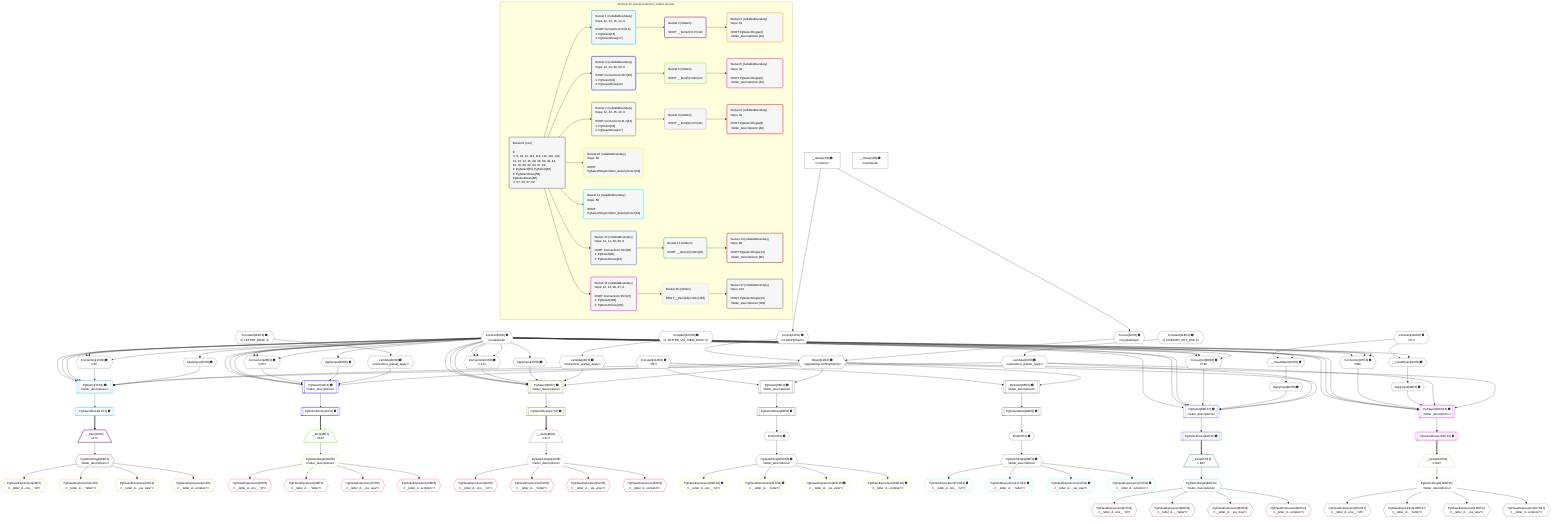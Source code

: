 %%{init: {'themeVariables': { 'fontSize': '12px'}}}%%
graph TD
    classDef path fill:#eee,stroke:#000,color:#000
    classDef plan fill:#fff,stroke-width:1px,color:#000
    classDef itemplan fill:#fff,stroke-width:2px,color:#000
    classDef unbatchedplan fill:#dff,stroke-width:1px,color:#000
    classDef sideeffectplan fill:#fcc,stroke-width:2px,color:#000
    classDef bucket fill:#f6f6f6,color:#000,stroke-width:2px,text-align:left


    %% plan dependencies
    Connection13{{"Connection[13∈0] ➊<br />ᐸ9ᐳ"}}:::plan
    Constant6{{"Constant[6∈0] ➊<br />ᐸundefinedᐳ"}}:::plan
    Constant6 & Constant6 & Constant6 --> Connection13
    Connection28{{"Connection[28∈0] ➊<br />ᐸ26ᐳ"}}:::plan
    Constant6 & Constant6 & Constant6 --> Connection28
    Connection43{{"Connection[43∈0] ➊<br />ᐸ41ᐳ"}}:::plan
    Constant6 & Constant6 & Constant6 --> Connection43
    Connection80{{"Connection[80∈0] ➊<br />ᐸ78ᐳ"}}:::plan
    Constant6 & Constant6 & Constant6 --> Connection80
    Connection97{{"Connection[97∈0] ➊<br />ᐸ95ᐳ"}}:::plan
    Constant6 & Constant6 & Constant6 --> Connection97
    Object12{{"Object[12∈0] ➊<br />ᐸ{pgSettings,withPgClient}ᐳ"}}:::plan
    Access10{{"Access[10∈0] ➊<br />ᐸ2.pgSettingsᐳ"}}:::plan
    Access11{{"Access[11∈0] ➊<br />ᐸ2.withPgClientᐳ"}}:::plan
    Access10 & Access11 --> Object12
    PgSelect55[["PgSelect[55∈0] ➊<br />ᐸletter_descriptionsᐳ"]]:::plan
    Constant114{{"Constant[114∈0] ➊<br />ᐸ'B'ᐳ"}}:::plan
    Object12 & Constant114 --> PgSelect55
    PgSelect65[["PgSelect[65∈0] ➊<br />ᐸletter_descriptionsᐳ"]]:::plan
    Object12 & Constant114 --> PgSelect65
    __InputObject76{{"__InputObject[76∈0] ➊"}}:::plan
    Constant116{{"Constant[116∈0] ➊<br />ᐸ'C'ᐳ"}}:::plan
    Constant6 & Constant116 --> __InputObject76
    __InputObject93{{"__InputObject[93∈0] ➊"}}:::plan
    Constant6 & Constant116 --> __InputObject93
    __Value2["__Value[2∈0] ➊<br />ᐸcontextᐳ"]:::plan
    __Value2 --> Access10
    __Value2 --> Access11
    Lambda14{{"Lambda[14∈0] ➊<br />ᐸextractList_grafast_applyᐳ"}}:::plan
    Constant118{{"Constant[118∈0] ➊<br />ᐸ[ 'PRIMARY_KEY_ASC' ]ᐳ"}}:::plan
    Constant118 --> Lambda14
    ApplyInput15{{"ApplyInput[15∈0] ➊"}}:::plan
    Constant6 --> ApplyInput15
    Lambda29{{"Lambda[29∈0] ➊<br />ᐸextractList_grafast_applyᐳ"}}:::plan
    Constant119{{"Constant[119∈0] ➊<br />ᐸ[ 'LETTER_DESC' ]ᐳ"}}:::plan
    Constant119 --> Lambda29
    ApplyInput30{{"ApplyInput[30∈0] ➊"}}:::plan
    Constant6 --> ApplyInput30
    Lambda44{{"Lambda[44∈0] ➊<br />ᐸextractList_grafast_applyᐳ"}}:::plan
    Constant120{{"Constant[120∈0] ➊<br />ᐸ[ 'LETTER_VIA_VIEW_DESC' ]ᐳ"}}:::plan
    Constant120 --> Lambda44
    ApplyInput45{{"ApplyInput[45∈0] ➊"}}:::plan
    Constant6 --> ApplyInput45
    First57{{"First[57∈0] ➊"}}:::plan
    PgSelectRows58[["PgSelectRows[58∈0] ➊"]]:::plan
    PgSelectRows58 --> First57
    PgSelect55 --> PgSelectRows58
    PgSelectSingle59{{"PgSelectSingle[59∈0] ➊<br />ᐸletter_descriptionsᐳ"}}:::plan
    First57 --> PgSelectSingle59
    First67{{"First[67∈0] ➊"}}:::plan
    PgSelectRows68[["PgSelectRows[68∈0] ➊"]]:::plan
    PgSelectRows68 --> First67
    PgSelect65 --> PgSelectRows68
    PgSelectSingle69{{"PgSelectSingle[69∈0] ➊<br />ᐸletter_descriptionsᐳ"}}:::plan
    First67 --> PgSelectSingle69
    ApplyInput82{{"ApplyInput[82∈0] ➊"}}:::plan
    __InputObject76 --> ApplyInput82
    ApplyInput99{{"ApplyInput[99∈0] ➊"}}:::plan
    __InputObject93 --> ApplyInput99
    __Value4["__Value[4∈0] ➊<br />ᐸrootValueᐳ"]:::plan
    PgSelect16[["PgSelect[16∈1] ➊<br />ᐸletter_descriptionsᐳ"]]:::plan
    Object12 & Lambda14 & ApplyInput15 & Connection13 & Constant6 & Constant6 & Constant6 --> PgSelect16
    PgSelectRows17[["PgSelectRows[17∈1] ➊"]]:::plan
    PgSelect16 --> PgSelectRows17
    __Item18[/"__Item[18∈2]<br />ᐸ17ᐳ"\]:::itemplan
    PgSelectRows17 ==> __Item18
    PgSelectSingle19{{"PgSelectSingle[19∈2]<br />ᐸletter_descriptionsᐳ"}}:::plan
    __Item18 --> PgSelectSingle19
    PgClassExpression20{{"PgClassExpression[20∈3]<br />ᐸ__letter_d...ons__.”id”ᐳ"}}:::plan
    PgSelectSingle19 --> PgClassExpression20
    PgClassExpression21{{"PgClassExpression[21∈3]<br />ᐸ__letter_d..._.”letter”ᐳ"}}:::plan
    PgSelectSingle19 --> PgClassExpression21
    PgClassExpression22{{"PgClassExpression[22∈3]<br />ᐸ__letter_d..._via_view”ᐳ"}}:::plan
    PgSelectSingle19 --> PgClassExpression22
    PgClassExpression23{{"PgClassExpression[23∈3]<br />ᐸ__letter_d...scription”ᐳ"}}:::plan
    PgSelectSingle19 --> PgClassExpression23
    PgSelect31[["PgSelect[31∈4] ➊<br />ᐸletter_descriptionsᐳ"]]:::plan
    Object12 & Lambda29 & ApplyInput30 & Connection28 & Constant6 & Constant6 & Constant6 --> PgSelect31
    PgSelectRows32[["PgSelectRows[32∈4] ➊"]]:::plan
    PgSelect31 --> PgSelectRows32
    __Item33[/"__Item[33∈5]<br />ᐸ32ᐳ"\]:::itemplan
    PgSelectRows32 ==> __Item33
    PgSelectSingle34{{"PgSelectSingle[34∈5]<br />ᐸletter_descriptionsᐳ"}}:::plan
    __Item33 --> PgSelectSingle34
    PgClassExpression35{{"PgClassExpression[35∈6]<br />ᐸ__letter_d...ons__.”id”ᐳ"}}:::plan
    PgSelectSingle34 --> PgClassExpression35
    PgClassExpression36{{"PgClassExpression[36∈6]<br />ᐸ__letter_d..._.”letter”ᐳ"}}:::plan
    PgSelectSingle34 --> PgClassExpression36
    PgClassExpression37{{"PgClassExpression[37∈6]<br />ᐸ__letter_d..._via_view”ᐳ"}}:::plan
    PgSelectSingle34 --> PgClassExpression37
    PgClassExpression38{{"PgClassExpression[38∈6]<br />ᐸ__letter_d...scription”ᐳ"}}:::plan
    PgSelectSingle34 --> PgClassExpression38
    PgSelect46[["PgSelect[46∈7] ➊<br />ᐸletter_descriptionsᐳ"]]:::plan
    Object12 & Lambda44 & ApplyInput45 & Connection43 & Constant6 & Constant6 & Constant6 --> PgSelect46
    PgSelectRows47[["PgSelectRows[47∈7] ➊"]]:::plan
    PgSelect46 --> PgSelectRows47
    __Item48[/"__Item[48∈8]<br />ᐸ47ᐳ"\]:::itemplan
    PgSelectRows47 ==> __Item48
    PgSelectSingle49{{"PgSelectSingle[49∈8]<br />ᐸletter_descriptionsᐳ"}}:::plan
    __Item48 --> PgSelectSingle49
    PgClassExpression50{{"PgClassExpression[50∈9]<br />ᐸ__letter_d...ons__.”id”ᐳ"}}:::plan
    PgSelectSingle49 --> PgClassExpression50
    PgClassExpression51{{"PgClassExpression[51∈9]<br />ᐸ__letter_d..._.”letter”ᐳ"}}:::plan
    PgSelectSingle49 --> PgClassExpression51
    PgClassExpression52{{"PgClassExpression[52∈9]<br />ᐸ__letter_d..._via_view”ᐳ"}}:::plan
    PgSelectSingle49 --> PgClassExpression52
    PgClassExpression53{{"PgClassExpression[53∈9]<br />ᐸ__letter_d...scription”ᐳ"}}:::plan
    PgSelectSingle49 --> PgClassExpression53
    PgClassExpression60{{"PgClassExpression[60∈10] ➊<br />ᐸ__letter_d...ons__.”id”ᐳ"}}:::plan
    PgSelectSingle59 --> PgClassExpression60
    PgClassExpression61{{"PgClassExpression[61∈10] ➊<br />ᐸ__letter_d..._.”letter”ᐳ"}}:::plan
    PgSelectSingle59 --> PgClassExpression61
    PgClassExpression62{{"PgClassExpression[62∈10] ➊<br />ᐸ__letter_d..._via_view”ᐳ"}}:::plan
    PgSelectSingle59 --> PgClassExpression62
    PgClassExpression63{{"PgClassExpression[63∈10] ➊<br />ᐸ__letter_d...scription”ᐳ"}}:::plan
    PgSelectSingle59 --> PgClassExpression63
    PgClassExpression70{{"PgClassExpression[70∈11] ➊<br />ᐸ__letter_d...ons__.”id”ᐳ"}}:::plan
    PgSelectSingle69 --> PgClassExpression70
    PgClassExpression71{{"PgClassExpression[71∈11] ➊<br />ᐸ__letter_d..._.”letter”ᐳ"}}:::plan
    PgSelectSingle69 --> PgClassExpression71
    PgClassExpression72{{"PgClassExpression[72∈11] ➊<br />ᐸ__letter_d..._via_view”ᐳ"}}:::plan
    PgSelectSingle69 --> PgClassExpression72
    PgClassExpression73{{"PgClassExpression[73∈11] ➊<br />ᐸ__letter_d...scription”ᐳ"}}:::plan
    PgSelectSingle69 --> PgClassExpression73
    PgSelect83[["PgSelect[83∈12] ➊<br />ᐸletter_descriptionsᐳ"]]:::plan
    Object12 & Lambda14 & ApplyInput82 & Connection80 & Constant6 & Constant6 & Constant6 --> PgSelect83
    PgSelectRows84[["PgSelectRows[84∈12] ➊"]]:::plan
    PgSelect83 --> PgSelectRows84
    __Item85[/"__Item[85∈13]<br />ᐸ84ᐳ"\]:::itemplan
    PgSelectRows84 ==> __Item85
    PgSelectSingle86{{"PgSelectSingle[86∈13]<br />ᐸletter_descriptionsᐳ"}}:::plan
    __Item85 --> PgSelectSingle86
    PgClassExpression87{{"PgClassExpression[87∈14]<br />ᐸ__letter_d...ons__.”id”ᐳ"}}:::plan
    PgSelectSingle86 --> PgClassExpression87
    PgClassExpression88{{"PgClassExpression[88∈14]<br />ᐸ__letter_d..._.”letter”ᐳ"}}:::plan
    PgSelectSingle86 --> PgClassExpression88
    PgClassExpression89{{"PgClassExpression[89∈14]<br />ᐸ__letter_d..._via_view”ᐳ"}}:::plan
    PgSelectSingle86 --> PgClassExpression89
    PgClassExpression90{{"PgClassExpression[90∈14]<br />ᐸ__letter_d...scription”ᐳ"}}:::plan
    PgSelectSingle86 --> PgClassExpression90
    PgSelect100[["PgSelect[100∈15] ➊<br />ᐸletter_descriptionsᐳ"]]:::plan
    Object12 & Lambda14 & ApplyInput99 & Connection97 & Constant6 & Constant6 & Constant6 --> PgSelect100
    PgSelectRows101[["PgSelectRows[101∈15] ➊"]]:::plan
    PgSelect100 --> PgSelectRows101
    __Item102[/"__Item[102∈16]<br />ᐸ101ᐳ"\]:::itemplan
    PgSelectRows101 ==> __Item102
    PgSelectSingle103{{"PgSelectSingle[103∈16]<br />ᐸletter_descriptionsᐳ"}}:::plan
    __Item102 --> PgSelectSingle103
    PgClassExpression104{{"PgClassExpression[104∈17]<br />ᐸ__letter_d...ons__.”id”ᐳ"}}:::plan
    PgSelectSingle103 --> PgClassExpression104
    PgClassExpression105{{"PgClassExpression[105∈17]<br />ᐸ__letter_d..._.”letter”ᐳ"}}:::plan
    PgSelectSingle103 --> PgClassExpression105
    PgClassExpression106{{"PgClassExpression[106∈17]<br />ᐸ__letter_d..._via_view”ᐳ"}}:::plan
    PgSelectSingle103 --> PgClassExpression106
    PgClassExpression107{{"PgClassExpression[107∈17]<br />ᐸ__letter_d...scription”ᐳ"}}:::plan
    PgSelectSingle103 --> PgClassExpression107

    %% define steps

    subgraph "Buckets for queries/v4/enum_tables.queries"
    Bucket0("Bucket 0 (root)<br /><br />1: <br />ᐳ: 6, 10, 11, 114, 116, 118, 119, 120, 12, 13, 14, 15, 28, 29, 30, 43, 44, 45, 76, 80, 82, 93, 97, 99<br />2: PgSelect[55], PgSelect[65]<br />3: PgSelectRows[58], PgSelectRows[68]<br />ᐳ: 57, 59, 67, 69"):::bucket
    classDef bucket0 stroke:#696969
    class Bucket0,__Value2,__Value4,Constant6,Access10,Access11,Object12,Connection13,Lambda14,ApplyInput15,Connection28,Lambda29,ApplyInput30,Connection43,Lambda44,ApplyInput45,PgSelect55,First57,PgSelectRows58,PgSelectSingle59,PgSelect65,First67,PgSelectRows68,PgSelectSingle69,__InputObject76,Connection80,ApplyInput82,__InputObject93,Connection97,ApplyInput99,Constant114,Constant116,Constant118,Constant119,Constant120 bucket0
    Bucket1("Bucket 1 (nullableBoundary)<br />Deps: 12, 14, 15, 13, 6<br /><br />ROOT Connectionᐸ9ᐳ[13]<br />1: PgSelect[16]<br />2: PgSelectRows[17]"):::bucket
    classDef bucket1 stroke:#00bfff
    class Bucket1,PgSelect16,PgSelectRows17 bucket1
    Bucket2("Bucket 2 (listItem)<br /><br />ROOT __Item{2}ᐸ17ᐳ[18]"):::bucket
    classDef bucket2 stroke:#7f007f
    class Bucket2,__Item18,PgSelectSingle19 bucket2
    Bucket3("Bucket 3 (nullableBoundary)<br />Deps: 19<br /><br />ROOT PgSelectSingle{2}ᐸletter_descriptionsᐳ[19]"):::bucket
    classDef bucket3 stroke:#ffa500
    class Bucket3,PgClassExpression20,PgClassExpression21,PgClassExpression22,PgClassExpression23 bucket3
    Bucket4("Bucket 4 (nullableBoundary)<br />Deps: 12, 29, 30, 28, 6<br /><br />ROOT Connectionᐸ26ᐳ[28]<br />1: PgSelect[31]<br />2: PgSelectRows[32]"):::bucket
    classDef bucket4 stroke:#0000ff
    class Bucket4,PgSelect31,PgSelectRows32 bucket4
    Bucket5("Bucket 5 (listItem)<br /><br />ROOT __Item{5}ᐸ32ᐳ[33]"):::bucket
    classDef bucket5 stroke:#7fff00
    class Bucket5,__Item33,PgSelectSingle34 bucket5
    Bucket6("Bucket 6 (nullableBoundary)<br />Deps: 34<br /><br />ROOT PgSelectSingle{5}ᐸletter_descriptionsᐳ[34]"):::bucket
    classDef bucket6 stroke:#ff1493
    class Bucket6,PgClassExpression35,PgClassExpression36,PgClassExpression37,PgClassExpression38 bucket6
    Bucket7("Bucket 7 (nullableBoundary)<br />Deps: 12, 44, 45, 43, 6<br /><br />ROOT Connectionᐸ41ᐳ[43]<br />1: PgSelect[46]<br />2: PgSelectRows[47]"):::bucket
    classDef bucket7 stroke:#808000
    class Bucket7,PgSelect46,PgSelectRows47 bucket7
    Bucket8("Bucket 8 (listItem)<br /><br />ROOT __Item{8}ᐸ47ᐳ[48]"):::bucket
    classDef bucket8 stroke:#dda0dd
    class Bucket8,__Item48,PgSelectSingle49 bucket8
    Bucket9("Bucket 9 (nullableBoundary)<br />Deps: 49<br /><br />ROOT PgSelectSingle{8}ᐸletter_descriptionsᐳ[49]"):::bucket
    classDef bucket9 stroke:#ff0000
    class Bucket9,PgClassExpression50,PgClassExpression51,PgClassExpression52,PgClassExpression53 bucket9
    Bucket10("Bucket 10 (nullableBoundary)<br />Deps: 59<br /><br />ROOT PgSelectSingleᐸletter_descriptionsᐳ[59]"):::bucket
    classDef bucket10 stroke:#ffff00
    class Bucket10,PgClassExpression60,PgClassExpression61,PgClassExpression62,PgClassExpression63 bucket10
    Bucket11("Bucket 11 (nullableBoundary)<br />Deps: 69<br /><br />ROOT PgSelectSingleᐸletter_descriptionsᐳ[69]"):::bucket
    classDef bucket11 stroke:#00ffff
    class Bucket11,PgClassExpression70,PgClassExpression71,PgClassExpression72,PgClassExpression73 bucket11
    Bucket12("Bucket 12 (nullableBoundary)<br />Deps: 12, 14, 82, 80, 6<br /><br />ROOT Connectionᐸ78ᐳ[80]<br />1: PgSelect[83]<br />2: PgSelectRows[84]"):::bucket
    classDef bucket12 stroke:#4169e1
    class Bucket12,PgSelect83,PgSelectRows84 bucket12
    Bucket13("Bucket 13 (listItem)<br /><br />ROOT __Item{13}ᐸ84ᐳ[85]"):::bucket
    classDef bucket13 stroke:#3cb371
    class Bucket13,__Item85,PgSelectSingle86 bucket13
    Bucket14("Bucket 14 (nullableBoundary)<br />Deps: 86<br /><br />ROOT PgSelectSingle{13}ᐸletter_descriptionsᐳ[86]"):::bucket
    classDef bucket14 stroke:#a52a2a
    class Bucket14,PgClassExpression87,PgClassExpression88,PgClassExpression89,PgClassExpression90 bucket14
    Bucket15("Bucket 15 (nullableBoundary)<br />Deps: 12, 14, 99, 97, 6<br /><br />ROOT Connectionᐸ95ᐳ[97]<br />1: PgSelect[100]<br />2: PgSelectRows[101]"):::bucket
    classDef bucket15 stroke:#ff00ff
    class Bucket15,PgSelect100,PgSelectRows101 bucket15
    Bucket16("Bucket 16 (listItem)<br /><br />ROOT __Item{16}ᐸ101ᐳ[102]"):::bucket
    classDef bucket16 stroke:#f5deb3
    class Bucket16,__Item102,PgSelectSingle103 bucket16
    Bucket17("Bucket 17 (nullableBoundary)<br />Deps: 103<br /><br />ROOT PgSelectSingle{16}ᐸletter_descriptionsᐳ[103]"):::bucket
    classDef bucket17 stroke:#696969
    class Bucket17,PgClassExpression104,PgClassExpression105,PgClassExpression106,PgClassExpression107 bucket17
    Bucket0 --> Bucket1 & Bucket4 & Bucket7 & Bucket10 & Bucket11 & Bucket12 & Bucket15
    Bucket1 --> Bucket2
    Bucket2 --> Bucket3
    Bucket4 --> Bucket5
    Bucket5 --> Bucket6
    Bucket7 --> Bucket8
    Bucket8 --> Bucket9
    Bucket12 --> Bucket13
    Bucket13 --> Bucket14
    Bucket15 --> Bucket16
    Bucket16 --> Bucket17
    end
